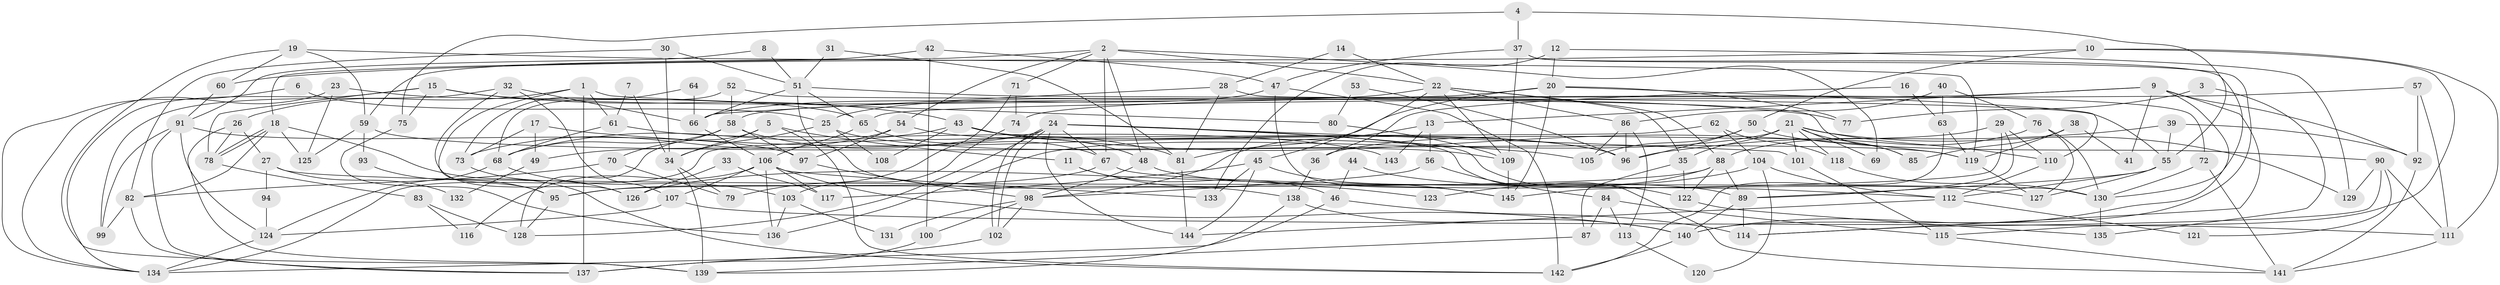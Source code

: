 // Generated by graph-tools (version 1.1) at 2025/36/03/09/25 02:36:16]
// undirected, 145 vertices, 290 edges
graph export_dot {
graph [start="1"]
  node [color=gray90,style=filled];
  1;
  2;
  3;
  4;
  5;
  6;
  7;
  8;
  9;
  10;
  11;
  12;
  13;
  14;
  15;
  16;
  17;
  18;
  19;
  20;
  21;
  22;
  23;
  24;
  25;
  26;
  27;
  28;
  29;
  30;
  31;
  32;
  33;
  34;
  35;
  36;
  37;
  38;
  39;
  40;
  41;
  42;
  43;
  44;
  45;
  46;
  47;
  48;
  49;
  50;
  51;
  52;
  53;
  54;
  55;
  56;
  57;
  58;
  59;
  60;
  61;
  62;
  63;
  64;
  65;
  66;
  67;
  68;
  69;
  70;
  71;
  72;
  73;
  74;
  75;
  76;
  77;
  78;
  79;
  80;
  81;
  82;
  83;
  84;
  85;
  86;
  87;
  88;
  89;
  90;
  91;
  92;
  93;
  94;
  95;
  96;
  97;
  98;
  99;
  100;
  101;
  102;
  103;
  104;
  105;
  106;
  107;
  108;
  109;
  110;
  111;
  112;
  113;
  114;
  115;
  116;
  117;
  118;
  119;
  120;
  121;
  122;
  123;
  124;
  125;
  126;
  127;
  128;
  129;
  130;
  131;
  132;
  133;
  134;
  135;
  136;
  137;
  138;
  139;
  140;
  141;
  142;
  143;
  144;
  145;
  1 -- 137;
  1 -- 95;
  1 -- 26;
  1 -- 61;
  1 -- 80;
  2 -- 48;
  2 -- 22;
  2 -- 18;
  2 -- 54;
  2 -- 67;
  2 -- 69;
  2 -- 71;
  3 -- 135;
  3 -- 77;
  4 -- 37;
  4 -- 55;
  4 -- 75;
  5 -- 34;
  5 -- 142;
  5 -- 11;
  5 -- 128;
  6 -- 134;
  6 -- 25;
  7 -- 61;
  7 -- 34;
  8 -- 51;
  8 -- 91;
  9 -- 92;
  9 -- 140;
  9 -- 13;
  9 -- 41;
  9 -- 74;
  9 -- 114;
  10 -- 50;
  10 -- 115;
  10 -- 60;
  10 -- 111;
  11 -- 46;
  11 -- 123;
  12 -- 20;
  12 -- 133;
  12 -- 129;
  13 -- 98;
  13 -- 56;
  13 -- 143;
  14 -- 22;
  14 -- 28;
  15 -- 43;
  15 -- 75;
  15 -- 77;
  15 -- 78;
  15 -- 134;
  16 -- 36;
  16 -- 63;
  17 -- 105;
  17 -- 73;
  17 -- 49;
  18 -- 78;
  18 -- 78;
  18 -- 82;
  18 -- 125;
  18 -- 142;
  19 -- 119;
  19 -- 139;
  19 -- 59;
  19 -- 60;
  20 -- 145;
  20 -- 58;
  20 -- 77;
  20 -- 81;
  20 -- 110;
  21 -- 129;
  21 -- 35;
  21 -- 69;
  21 -- 85;
  21 -- 101;
  21 -- 110;
  21 -- 118;
  21 -- 136;
  22 -- 45;
  22 -- 109;
  22 -- 25;
  22 -- 35;
  22 -- 86;
  22 -- 88;
  23 -- 125;
  23 -- 65;
  23 -- 134;
  24 -- 102;
  24 -- 102;
  24 -- 67;
  24 -- 49;
  24 -- 101;
  24 -- 122;
  24 -- 128;
  24 -- 141;
  24 -- 144;
  25 -- 34;
  25 -- 108;
  25 -- 109;
  26 -- 78;
  26 -- 27;
  26 -- 139;
  27 -- 130;
  27 -- 94;
  27 -- 132;
  28 -- 66;
  28 -- 81;
  28 -- 72;
  29 -- 89;
  29 -- 110;
  29 -- 36;
  29 -- 145;
  30 -- 51;
  30 -- 82;
  30 -- 34;
  31 -- 51;
  31 -- 81;
  32 -- 107;
  32 -- 66;
  32 -- 99;
  32 -- 126;
  33 -- 117;
  33 -- 126;
  34 -- 139;
  34 -- 79;
  35 -- 122;
  35 -- 87;
  36 -- 138;
  37 -- 140;
  37 -- 47;
  37 -- 109;
  37 -- 130;
  38 -- 119;
  38 -- 85;
  38 -- 41;
  39 -- 92;
  39 -- 96;
  39 -- 55;
  40 -- 76;
  40 -- 86;
  40 -- 63;
  42 -- 47;
  42 -- 59;
  42 -- 100;
  43 -- 119;
  43 -- 48;
  43 -- 68;
  43 -- 96;
  43 -- 108;
  44 -- 127;
  44 -- 46;
  45 -- 144;
  45 -- 145;
  45 -- 117;
  45 -- 133;
  46 -- 114;
  46 -- 134;
  47 -- 142;
  47 -- 145;
  47 -- 66;
  48 -- 98;
  48 -- 89;
  49 -- 132;
  50 -- 96;
  50 -- 90;
  50 -- 105;
  51 -- 65;
  51 -- 55;
  51 -- 66;
  51 -- 138;
  52 -- 58;
  52 -- 68;
  52 -- 85;
  53 -- 80;
  53 -- 96;
  54 -- 97;
  54 -- 73;
  54 -- 96;
  55 -- 112;
  55 -- 89;
  55 -- 127;
  56 -- 84;
  56 -- 98;
  57 -- 111;
  57 -- 65;
  57 -- 92;
  58 -- 68;
  58 -- 97;
  58 -- 70;
  58 -- 81;
  59 -- 119;
  59 -- 93;
  59 -- 125;
  60 -- 91;
  61 -- 68;
  61 -- 143;
  62 -- 134;
  62 -- 118;
  62 -- 104;
  63 -- 142;
  63 -- 119;
  64 -- 73;
  64 -- 66;
  65 -- 67;
  65 -- 106;
  66 -- 106;
  67 -- 112;
  67 -- 95;
  68 -- 124;
  68 -- 103;
  70 -- 82;
  70 -- 79;
  71 -- 79;
  71 -- 74;
  72 -- 141;
  72 -- 130;
  73 -- 126;
  74 -- 103;
  75 -- 136;
  76 -- 130;
  76 -- 88;
  76 -- 127;
  78 -- 83;
  80 -- 109;
  81 -- 144;
  82 -- 137;
  82 -- 99;
  83 -- 128;
  83 -- 116;
  84 -- 115;
  84 -- 87;
  84 -- 113;
  86 -- 96;
  86 -- 105;
  86 -- 113;
  87 -- 139;
  88 -- 95;
  88 -- 89;
  88 -- 122;
  88 -- 123;
  89 -- 114;
  89 -- 140;
  90 -- 114;
  90 -- 111;
  90 -- 121;
  90 -- 129;
  91 -- 99;
  91 -- 97;
  91 -- 124;
  91 -- 137;
  92 -- 141;
  93 -- 95;
  94 -- 124;
  95 -- 128;
  97 -- 98;
  98 -- 100;
  98 -- 102;
  98 -- 131;
  100 -- 137;
  101 -- 115;
  102 -- 137;
  103 -- 131;
  103 -- 136;
  104 -- 112;
  104 -- 120;
  104 -- 126;
  106 -- 136;
  106 -- 107;
  106 -- 116;
  106 -- 117;
  106 -- 133;
  106 -- 140;
  107 -- 124;
  107 -- 111;
  109 -- 145;
  110 -- 112;
  111 -- 141;
  112 -- 144;
  112 -- 121;
  113 -- 120;
  115 -- 141;
  118 -- 130;
  119 -- 127;
  122 -- 135;
  124 -- 134;
  130 -- 135;
  138 -- 140;
  138 -- 139;
  140 -- 142;
}
